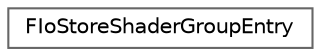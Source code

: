 digraph "Graphical Class Hierarchy"
{
 // INTERACTIVE_SVG=YES
 // LATEX_PDF_SIZE
  bgcolor="transparent";
  edge [fontname=Helvetica,fontsize=10,labelfontname=Helvetica,labelfontsize=10];
  node [fontname=Helvetica,fontsize=10,shape=box,height=0.2,width=0.4];
  rankdir="LR";
  Node0 [id="Node000000",label="FIoStoreShaderGroupEntry",height=0.2,width=0.4,color="grey40", fillcolor="white", style="filled",URL="$d4/d09/structFIoStoreShaderGroupEntry.html",tooltip="Descriptor of a group of shaders compressed together."];
}
